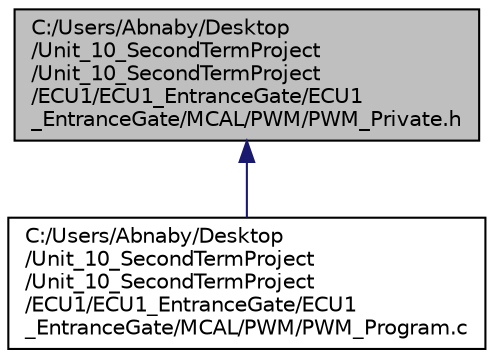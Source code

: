 digraph "C:/Users/Abnaby/Desktop/Unit_10_SecondTermProject/Unit_10_SecondTermProject/ECU1/ECU1_EntranceGate/ECU1_EntranceGate/MCAL/PWM/PWM_Private.h"
{
 // LATEX_PDF_SIZE
  edge [fontname="Helvetica",fontsize="10",labelfontname="Helvetica",labelfontsize="10"];
  node [fontname="Helvetica",fontsize="10",shape=record];
  Node1 [label="C:/Users/Abnaby/Desktop\l/Unit_10_SecondTermProject\l/Unit_10_SecondTermProject\l/ECU1/ECU1_EntranceGate/ECU1\l_EntranceGate/MCAL/PWM/PWM_Private.h",height=0.2,width=0.4,color="black", fillcolor="grey75", style="filled", fontcolor="black",tooltip=" "];
  Node1 -> Node2 [dir="back",color="midnightblue",fontsize="10",style="solid",fontname="Helvetica"];
  Node2 [label="C:/Users/Abnaby/Desktop\l/Unit_10_SecondTermProject\l/Unit_10_SecondTermProject\l/ECU1/ECU1_EntranceGate/ECU1\l_EntranceGate/MCAL/PWM/PWM_Program.c",height=0.2,width=0.4,color="black", fillcolor="white", style="filled",URL="$_p_w_m___program_8c.html",tooltip=" "];
}
